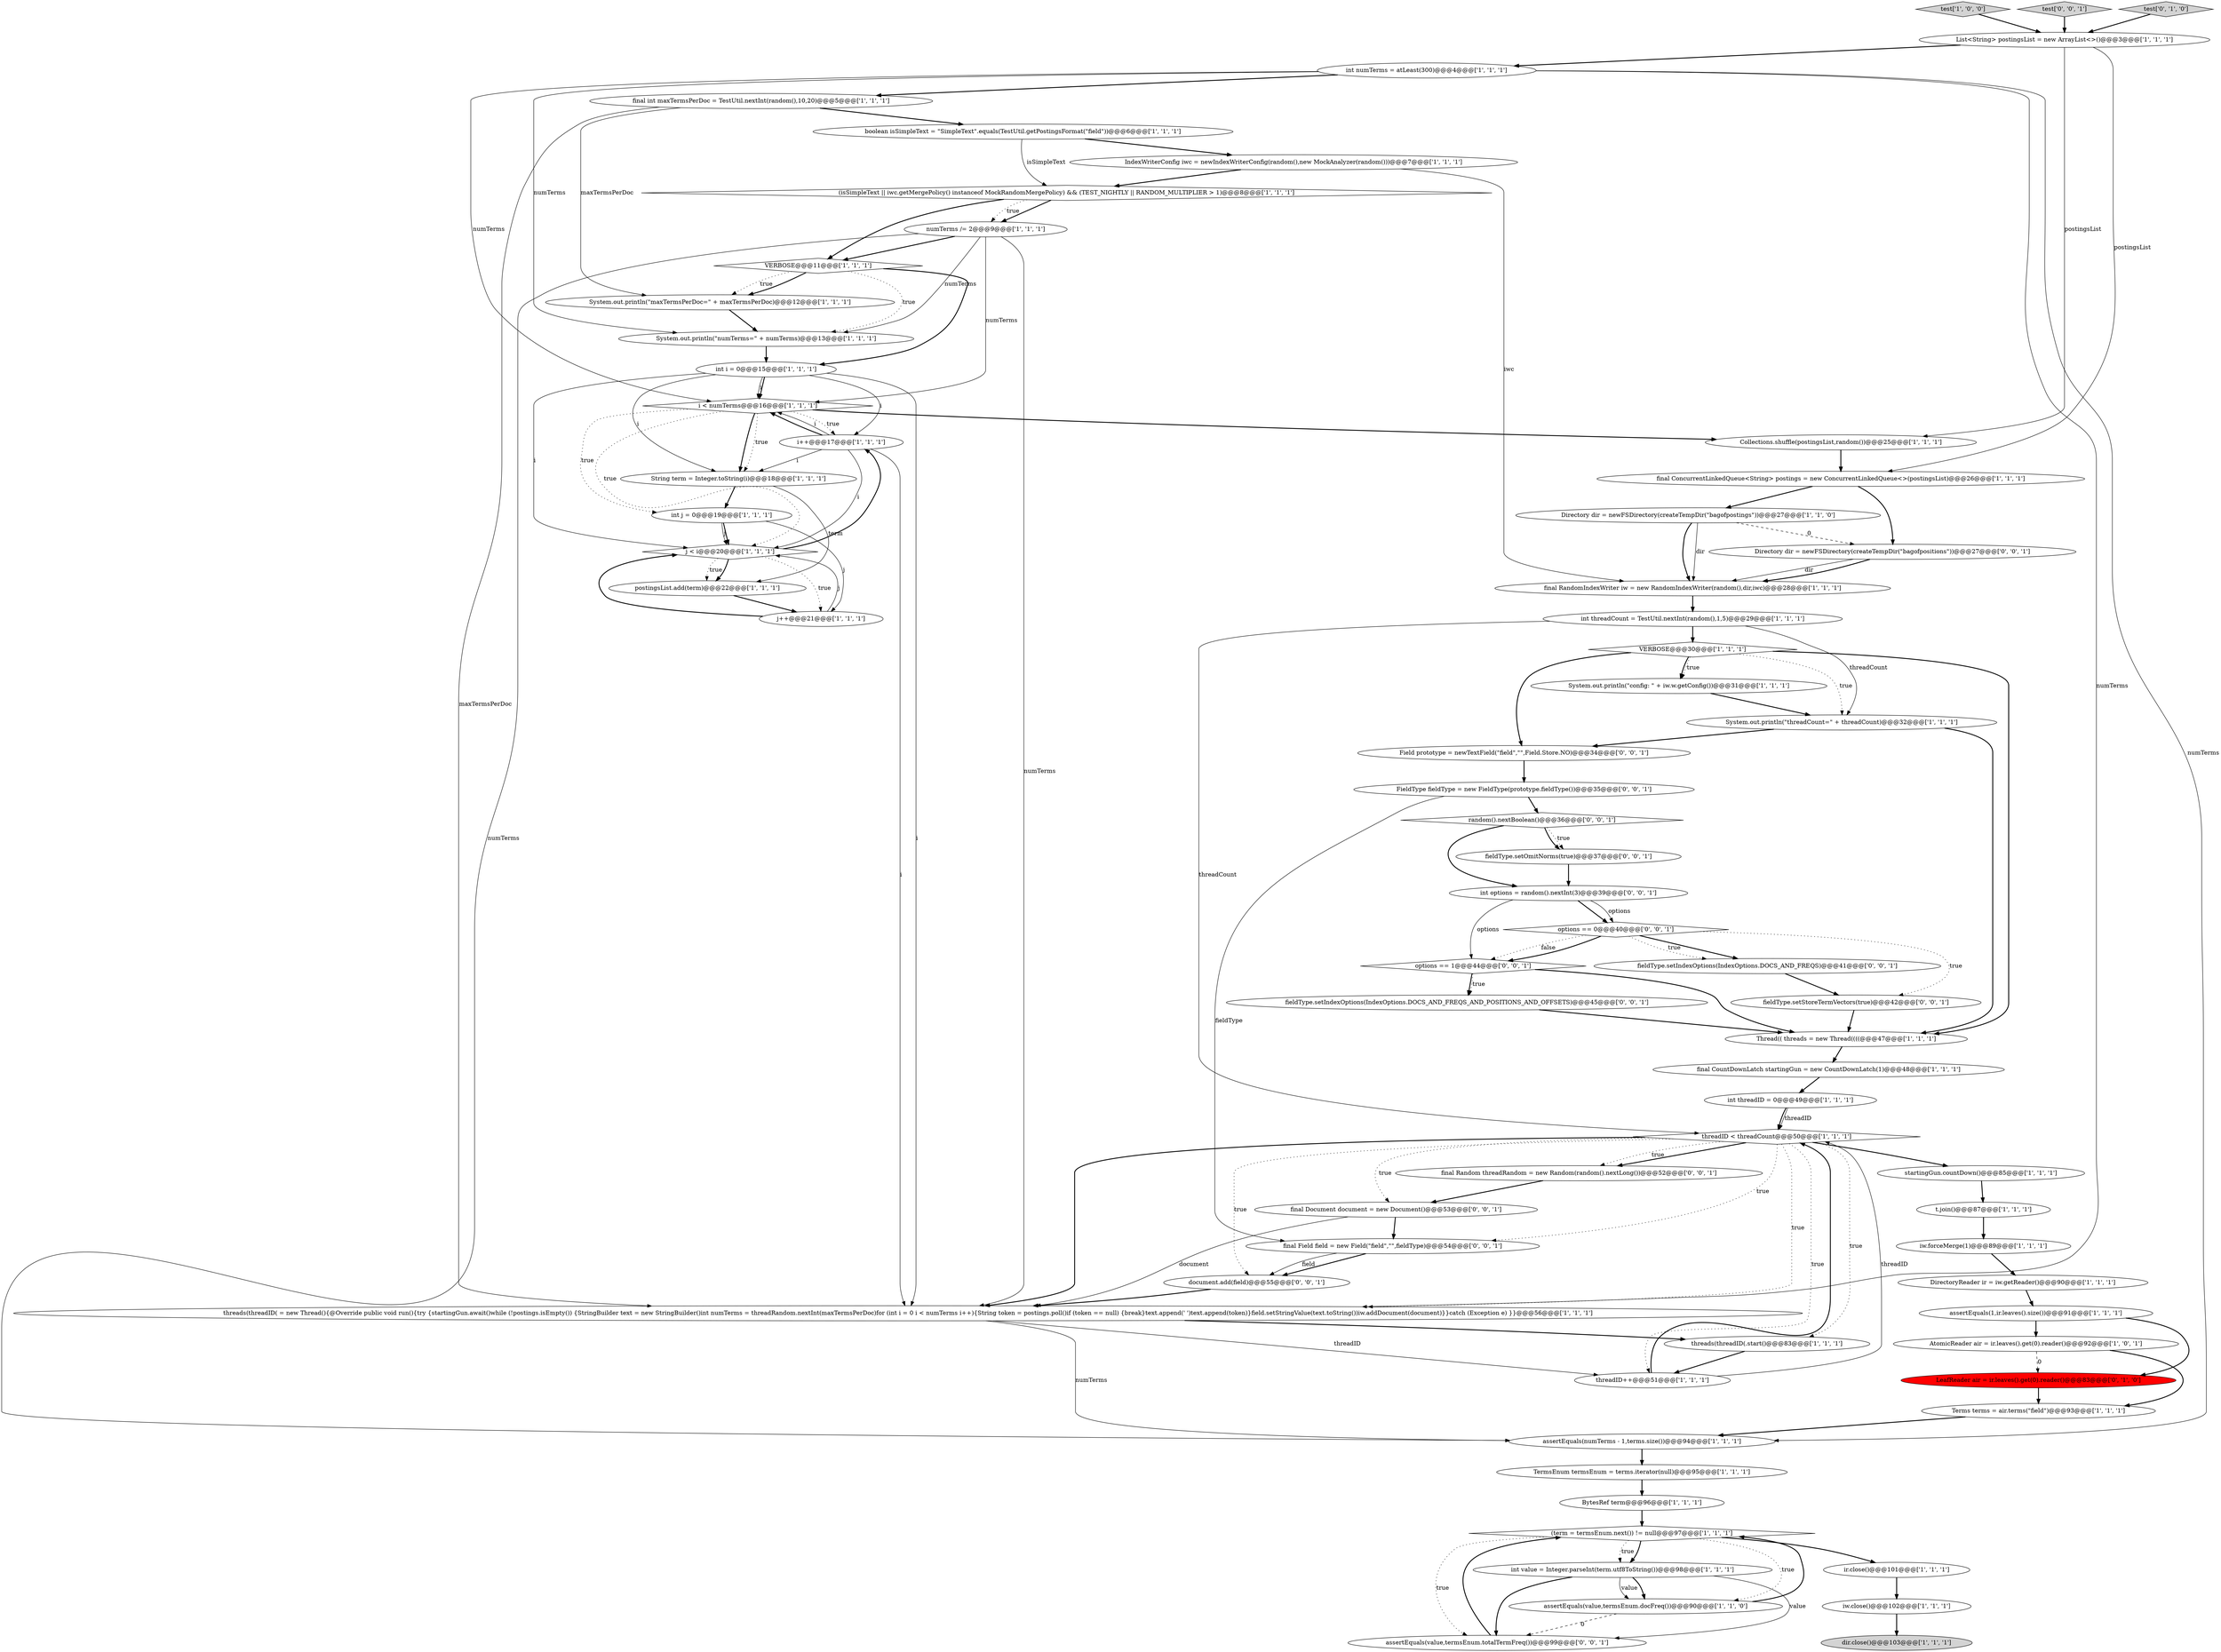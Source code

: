 digraph {
48 [style = filled, label = "test['1', '0', '0']", fillcolor = lightgray, shape = diamond image = "AAA0AAABBB1BBB"];
58 [style = filled, label = "FieldType fieldType = new FieldType(prototype.fieldType())@@@35@@@['0', '0', '1']", fillcolor = white, shape = ellipse image = "AAA0AAABBB3BBB"];
35 [style = filled, label = "int value = Integer.parseInt(term.utf8ToString())@@@98@@@['1', '1', '1']", fillcolor = white, shape = ellipse image = "AAA0AAABBB1BBB"];
33 [style = filled, label = "dir.close()@@@103@@@['1', '1', '1']", fillcolor = lightgray, shape = ellipse image = "AAA0AAABBB1BBB"];
8 [style = filled, label = "t.join()@@@87@@@['1', '1', '1']", fillcolor = white, shape = ellipse image = "AAA0AAABBB1BBB"];
52 [style = filled, label = "fieldType.setOmitNorms(true)@@@37@@@['0', '0', '1']", fillcolor = white, shape = ellipse image = "AAA0AAABBB3BBB"];
6 [style = filled, label = "(term = termsEnum.next()) != null@@@97@@@['1', '1', '1']", fillcolor = white, shape = diamond image = "AAA0AAABBB1BBB"];
12 [style = filled, label = "i < numTerms@@@16@@@['1', '1', '1']", fillcolor = white, shape = diamond image = "AAA0AAABBB1BBB"];
56 [style = filled, label = "options == 0@@@40@@@['0', '0', '1']", fillcolor = white, shape = diamond image = "AAA0AAABBB3BBB"];
68 [style = filled, label = "int options = random().nextInt(3)@@@39@@@['0', '0', '1']", fillcolor = white, shape = ellipse image = "AAA0AAABBB3BBB"];
43 [style = filled, label = "assertEquals(1,ir.leaves().size())@@@91@@@['1', '1', '1']", fillcolor = white, shape = ellipse image = "AAA0AAABBB1BBB"];
2 [style = filled, label = "System.out.println(\"maxTermsPerDoc=\" + maxTermsPerDoc)@@@12@@@['1', '1', '1']", fillcolor = white, shape = ellipse image = "AAA0AAABBB1BBB"];
38 [style = filled, label = "i++@@@17@@@['1', '1', '1']", fillcolor = white, shape = ellipse image = "AAA0AAABBB1BBB"];
36 [style = filled, label = "System.out.println(\"numTerms=\" + numTerms)@@@13@@@['1', '1', '1']", fillcolor = white, shape = ellipse image = "AAA0AAABBB1BBB"];
22 [style = filled, label = "final ConcurrentLinkedQueue<String> postings = new ConcurrentLinkedQueue<>(postingsList)@@@26@@@['1', '1', '1']", fillcolor = white, shape = ellipse image = "AAA0AAABBB1BBB"];
40 [style = filled, label = "BytesRef term@@@96@@@['1', '1', '1']", fillcolor = white, shape = ellipse image = "AAA0AAABBB1BBB"];
5 [style = filled, label = "numTerms /= 2@@@9@@@['1', '1', '1']", fillcolor = white, shape = ellipse image = "AAA0AAABBB1BBB"];
55 [style = filled, label = "final Random threadRandom = new Random(random().nextLong())@@@52@@@['0', '0', '1']", fillcolor = white, shape = ellipse image = "AAA0AAABBB3BBB"];
65 [style = filled, label = "test['0', '0', '1']", fillcolor = lightgray, shape = diamond image = "AAA0AAABBB3BBB"];
21 [style = filled, label = "AtomicReader air = ir.leaves().get(0).reader()@@@92@@@['1', '0', '1']", fillcolor = white, shape = ellipse image = "AAA0AAABBB1BBB"];
62 [style = filled, label = "fieldType.setStoreTermVectors(true)@@@42@@@['0', '0', '1']", fillcolor = white, shape = ellipse image = "AAA0AAABBB3BBB"];
14 [style = filled, label = "DirectoryReader ir = iw.getReader()@@@90@@@['1', '1', '1']", fillcolor = white, shape = ellipse image = "AAA0AAABBB1BBB"];
50 [style = filled, label = "LeafReader air = ir.leaves().get(0).reader()@@@83@@@['0', '1', '0']", fillcolor = red, shape = ellipse image = "AAA1AAABBB2BBB"];
51 [style = filled, label = "test['0', '1', '0']", fillcolor = lightgray, shape = diamond image = "AAA0AAABBB2BBB"];
28 [style = filled, label = "threads(threadID( = new Thread(){@Override public void run(){try {startingGun.await()while (!postings.isEmpty()) {StringBuilder text = new StringBuilder()int numTerms = threadRandom.nextInt(maxTermsPerDoc)for (int i = 0 i < numTerms i++){String token = postings.poll()if (token == null) {break}text.append(' ')text.append(token)}field.setStringValue(text.toString())iw.addDocument(document)}}catch (Exception e) }}@@@56@@@['1', '1', '1']", fillcolor = white, shape = ellipse image = "AAA0AAABBB1BBB"];
67 [style = filled, label = "random().nextBoolean()@@@36@@@['0', '0', '1']", fillcolor = white, shape = diamond image = "AAA0AAABBB3BBB"];
0 [style = filled, label = "threads(threadID(.start()@@@83@@@['1', '1', '1']", fillcolor = white, shape = ellipse image = "AAA0AAABBB1BBB"];
27 [style = filled, label = "int threadID = 0@@@49@@@['1', '1', '1']", fillcolor = white, shape = ellipse image = "AAA0AAABBB1BBB"];
57 [style = filled, label = "fieldType.setIndexOptions(IndexOptions.DOCS_AND_FREQS)@@@41@@@['0', '0', '1']", fillcolor = white, shape = ellipse image = "AAA0AAABBB3BBB"];
63 [style = filled, label = "final Document document = new Document()@@@53@@@['0', '0', '1']", fillcolor = white, shape = ellipse image = "AAA0AAABBB3BBB"];
9 [style = filled, label = "int j = 0@@@19@@@['1', '1', '1']", fillcolor = white, shape = ellipse image = "AAA0AAABBB1BBB"];
17 [style = filled, label = "Directory dir = newFSDirectory(createTempDir(\"bagofpostings\"))@@@27@@@['1', '1', '0']", fillcolor = white, shape = ellipse image = "AAA0AAABBB1BBB"];
42 [style = filled, label = "List<String> postingsList = new ArrayList<>()@@@3@@@['1', '1', '1']", fillcolor = white, shape = ellipse image = "AAA0AAABBB1BBB"];
53 [style = filled, label = "fieldType.setIndexOptions(IndexOptions.DOCS_AND_FREQS_AND_POSITIONS_AND_OFFSETS)@@@45@@@['0', '0', '1']", fillcolor = white, shape = ellipse image = "AAA0AAABBB3BBB"];
24 [style = filled, label = "Thread(( threads = new Thread((((@@@47@@@['1', '1', '1']", fillcolor = white, shape = ellipse image = "AAA0AAABBB1BBB"];
61 [style = filled, label = "Field prototype = newTextField(\"field\",\"\",Field.Store.NO)@@@34@@@['0', '0', '1']", fillcolor = white, shape = ellipse image = "AAA0AAABBB3BBB"];
10 [style = filled, label = "postingsList.add(term)@@@22@@@['1', '1', '1']", fillcolor = white, shape = ellipse image = "AAA0AAABBB1BBB"];
16 [style = filled, label = "threadID++@@@51@@@['1', '1', '1']", fillcolor = white, shape = ellipse image = "AAA0AAABBB1BBB"];
39 [style = filled, label = "TermsEnum termsEnum = terms.iterator(null)@@@95@@@['1', '1', '1']", fillcolor = white, shape = ellipse image = "AAA0AAABBB1BBB"];
3 [style = filled, label = "System.out.println(\"config: \" + iw.w.getConfig())@@@31@@@['1', '1', '1']", fillcolor = white, shape = ellipse image = "AAA0AAABBB1BBB"];
46 [style = filled, label = "final int maxTermsPerDoc = TestUtil.nextInt(random(),10,20)@@@5@@@['1', '1', '1']", fillcolor = white, shape = ellipse image = "AAA0AAABBB1BBB"];
44 [style = filled, label = "int numTerms = atLeast(300)@@@4@@@['1', '1', '1']", fillcolor = white, shape = ellipse image = "AAA0AAABBB1BBB"];
15 [style = filled, label = "Terms terms = air.terms(\"field\")@@@93@@@['1', '1', '1']", fillcolor = white, shape = ellipse image = "AAA0AAABBB1BBB"];
11 [style = filled, label = "Collections.shuffle(postingsList,random())@@@25@@@['1', '1', '1']", fillcolor = white, shape = ellipse image = "AAA0AAABBB1BBB"];
64 [style = filled, label = "assertEquals(value,termsEnum.totalTermFreq())@@@99@@@['0', '0', '1']", fillcolor = white, shape = ellipse image = "AAA0AAABBB3BBB"];
13 [style = filled, label = "final CountDownLatch startingGun = new CountDownLatch(1)@@@48@@@['1', '1', '1']", fillcolor = white, shape = ellipse image = "AAA0AAABBB1BBB"];
23 [style = filled, label = "VERBOSE@@@30@@@['1', '1', '1']", fillcolor = white, shape = diamond image = "AAA0AAABBB1BBB"];
59 [style = filled, label = "document.add(field)@@@55@@@['0', '0', '1']", fillcolor = white, shape = ellipse image = "AAA0AAABBB3BBB"];
41 [style = filled, label = "assertEquals(value,termsEnum.docFreq())@@@90@@@['1', '1', '0']", fillcolor = white, shape = ellipse image = "AAA0AAABBB1BBB"];
45 [style = filled, label = "int i = 0@@@15@@@['1', '1', '1']", fillcolor = white, shape = ellipse image = "AAA0AAABBB1BBB"];
18 [style = filled, label = "assertEquals(numTerms - 1,terms.size())@@@94@@@['1', '1', '1']", fillcolor = white, shape = ellipse image = "AAA0AAABBB1BBB"];
25 [style = filled, label = "iw.close()@@@102@@@['1', '1', '1']", fillcolor = white, shape = ellipse image = "AAA0AAABBB1BBB"];
60 [style = filled, label = "final Field field = new Field(\"field\",\"\",fieldType)@@@54@@@['0', '0', '1']", fillcolor = white, shape = ellipse image = "AAA0AAABBB3BBB"];
26 [style = filled, label = "int threadCount = TestUtil.nextInt(random(),1,5)@@@29@@@['1', '1', '1']", fillcolor = white, shape = ellipse image = "AAA0AAABBB1BBB"];
31 [style = filled, label = "(isSimpleText || iwc.getMergePolicy() instanceof MockRandomMergePolicy) && (TEST_NIGHTLY || RANDOM_MULTIPLIER > 1)@@@8@@@['1', '1', '1']", fillcolor = white, shape = diamond image = "AAA0AAABBB1BBB"];
4 [style = filled, label = "threadID < threadCount@@@50@@@['1', '1', '1']", fillcolor = white, shape = diamond image = "AAA0AAABBB1BBB"];
66 [style = filled, label = "Directory dir = newFSDirectory(createTempDir(\"bagofpositions\"))@@@27@@@['0', '0', '1']", fillcolor = white, shape = ellipse image = "AAA0AAABBB3BBB"];
34 [style = filled, label = "ir.close()@@@101@@@['1', '1', '1']", fillcolor = white, shape = ellipse image = "AAA0AAABBB1BBB"];
32 [style = filled, label = "iw.forceMerge(1)@@@89@@@['1', '1', '1']", fillcolor = white, shape = ellipse image = "AAA0AAABBB1BBB"];
54 [style = filled, label = "options == 1@@@44@@@['0', '0', '1']", fillcolor = white, shape = diamond image = "AAA0AAABBB3BBB"];
19 [style = filled, label = "j < i@@@20@@@['1', '1', '1']", fillcolor = white, shape = diamond image = "AAA0AAABBB1BBB"];
29 [style = filled, label = "String term = Integer.toString(i)@@@18@@@['1', '1', '1']", fillcolor = white, shape = ellipse image = "AAA0AAABBB1BBB"];
1 [style = filled, label = "startingGun.countDown()@@@85@@@['1', '1', '1']", fillcolor = white, shape = ellipse image = "AAA0AAABBB1BBB"];
49 [style = filled, label = "boolean isSimpleText = \"SimpleText\".equals(TestUtil.getPostingsFormat(\"field\"))@@@6@@@['1', '1', '1']", fillcolor = white, shape = ellipse image = "AAA0AAABBB1BBB"];
37 [style = filled, label = "final RandomIndexWriter iw = new RandomIndexWriter(random(),dir,iwc)@@@28@@@['1', '1', '1']", fillcolor = white, shape = ellipse image = "AAA0AAABBB1BBB"];
7 [style = filled, label = "j++@@@21@@@['1', '1', '1']", fillcolor = white, shape = ellipse image = "AAA0AAABBB1BBB"];
20 [style = filled, label = "IndexWriterConfig iwc = newIndexWriterConfig(random(),new MockAnalyzer(random()))@@@7@@@['1', '1', '1']", fillcolor = white, shape = ellipse image = "AAA0AAABBB1BBB"];
30 [style = filled, label = "VERBOSE@@@11@@@['1', '1', '1']", fillcolor = white, shape = diamond image = "AAA0AAABBB1BBB"];
47 [style = filled, label = "System.out.println(\"threadCount=\" + threadCount)@@@32@@@['1', '1', '1']", fillcolor = white, shape = ellipse image = "AAA0AAABBB1BBB"];
19->10 [style = dotted, label="true"];
21->50 [style = dashed, label="0"];
44->12 [style = solid, label="numTerms"];
6->35 [style = bold, label=""];
40->6 [style = bold, label=""];
65->42 [style = bold, label=""];
25->33 [style = bold, label=""];
57->62 [style = bold, label=""];
35->41 [style = bold, label=""];
28->16 [style = solid, label="threadID"];
67->52 [style = dotted, label="true"];
21->15 [style = bold, label=""];
5->28 [style = solid, label="numTerms"];
38->12 [style = bold, label=""];
44->28 [style = solid, label="numTerms"];
38->12 [style = solid, label="i"];
45->12 [style = solid, label="i"];
56->54 [style = bold, label=""];
42->22 [style = solid, label="postingsList"];
30->2 [style = dotted, label="true"];
55->63 [style = bold, label=""];
28->0 [style = bold, label=""];
44->46 [style = bold, label=""];
52->68 [style = bold, label=""];
27->4 [style = solid, label="threadID"];
68->54 [style = solid, label="options"];
42->44 [style = bold, label=""];
66->37 [style = solid, label="dir"];
2->36 [style = bold, label=""];
31->30 [style = bold, label=""];
67->68 [style = bold, label=""];
5->12 [style = solid, label="numTerms"];
54->53 [style = bold, label=""];
5->30 [style = bold, label=""];
67->52 [style = bold, label=""];
45->29 [style = solid, label="i"];
35->64 [style = solid, label="value"];
41->64 [style = dashed, label="0"];
35->41 [style = solid, label="value"];
6->64 [style = dotted, label="true"];
38->28 [style = solid, label="i"];
37->26 [style = bold, label=""];
56->62 [style = dotted, label="true"];
23->61 [style = bold, label=""];
31->5 [style = bold, label=""];
68->56 [style = solid, label="options"];
4->0 [style = dotted, label="true"];
12->11 [style = bold, label=""];
29->10 [style = solid, label="term"];
31->5 [style = dotted, label="true"];
23->3 [style = bold, label=""];
20->31 [style = bold, label=""];
41->6 [style = bold, label=""];
56->57 [style = bold, label=""];
7->19 [style = solid, label="j"];
17->37 [style = bold, label=""];
26->47 [style = solid, label="threadCount"];
10->7 [style = bold, label=""];
14->43 [style = bold, label=""];
49->31 [style = solid, label="isSimpleText"];
54->53 [style = dotted, label="true"];
4->28 [style = dotted, label="true"];
64->6 [style = bold, label=""];
12->29 [style = bold, label=""];
4->59 [style = dotted, label="true"];
12->19 [style = dotted, label="true"];
53->24 [style = bold, label=""];
23->3 [style = dotted, label="true"];
22->17 [style = bold, label=""];
58->67 [style = bold, label=""];
59->28 [style = bold, label=""];
51->42 [style = bold, label=""];
19->38 [style = bold, label=""];
28->18 [style = solid, label="numTerms"];
24->13 [style = bold, label=""];
0->16 [style = bold, label=""];
1->8 [style = bold, label=""];
6->34 [style = bold, label=""];
46->2 [style = solid, label="maxTermsPerDoc"];
4->60 [style = dotted, label="true"];
47->61 [style = bold, label=""];
32->14 [style = bold, label=""];
19->10 [style = bold, label=""];
3->47 [style = bold, label=""];
63->28 [style = solid, label="document"];
45->19 [style = solid, label="i"];
19->7 [style = dotted, label="true"];
44->18 [style = solid, label="numTerms"];
30->36 [style = dotted, label="true"];
5->18 [style = solid, label="numTerms"];
4->63 [style = dotted, label="true"];
54->24 [style = bold, label=""];
13->27 [style = bold, label=""];
63->60 [style = bold, label=""];
22->66 [style = bold, label=""];
18->39 [style = bold, label=""];
47->24 [style = bold, label=""];
39->40 [style = bold, label=""];
62->24 [style = bold, label=""];
11->22 [style = bold, label=""];
46->28 [style = solid, label="maxTermsPerDoc"];
9->19 [style = bold, label=""];
56->57 [style = dotted, label="true"];
4->1 [style = bold, label=""];
50->15 [style = bold, label=""];
16->4 [style = bold, label=""];
56->54 [style = dotted, label="false"];
38->19 [style = solid, label="i"];
7->19 [style = bold, label=""];
49->20 [style = bold, label=""];
17->66 [style = dashed, label="0"];
9->7 [style = solid, label="j"];
43->21 [style = bold, label=""];
23->47 [style = dotted, label="true"];
34->25 [style = bold, label=""];
43->50 [style = bold, label=""];
45->28 [style = solid, label="i"];
8->32 [style = bold, label=""];
12->29 [style = dotted, label="true"];
17->37 [style = solid, label="dir"];
46->49 [style = bold, label=""];
29->9 [style = bold, label=""];
20->37 [style = solid, label="iwc"];
44->36 [style = solid, label="numTerms"];
38->29 [style = solid, label="i"];
6->41 [style = dotted, label="true"];
61->58 [style = bold, label=""];
16->4 [style = solid, label="threadID"];
60->59 [style = bold, label=""];
12->38 [style = dotted, label="true"];
48->42 [style = bold, label=""];
15->18 [style = bold, label=""];
68->56 [style = bold, label=""];
4->28 [style = bold, label=""];
45->12 [style = bold, label=""];
58->60 [style = solid, label="fieldType"];
27->4 [style = bold, label=""];
23->24 [style = bold, label=""];
9->19 [style = solid, label="j"];
60->59 [style = solid, label="field"];
45->38 [style = solid, label="i"];
5->36 [style = solid, label="numTerms"];
26->23 [style = bold, label=""];
66->37 [style = bold, label=""];
26->4 [style = solid, label="threadCount"];
42->11 [style = solid, label="postingsList"];
6->35 [style = dotted, label="true"];
4->55 [style = bold, label=""];
4->16 [style = dotted, label="true"];
36->45 [style = bold, label=""];
30->2 [style = bold, label=""];
35->64 [style = bold, label=""];
30->45 [style = bold, label=""];
12->9 [style = dotted, label="true"];
4->55 [style = dotted, label="true"];
}
